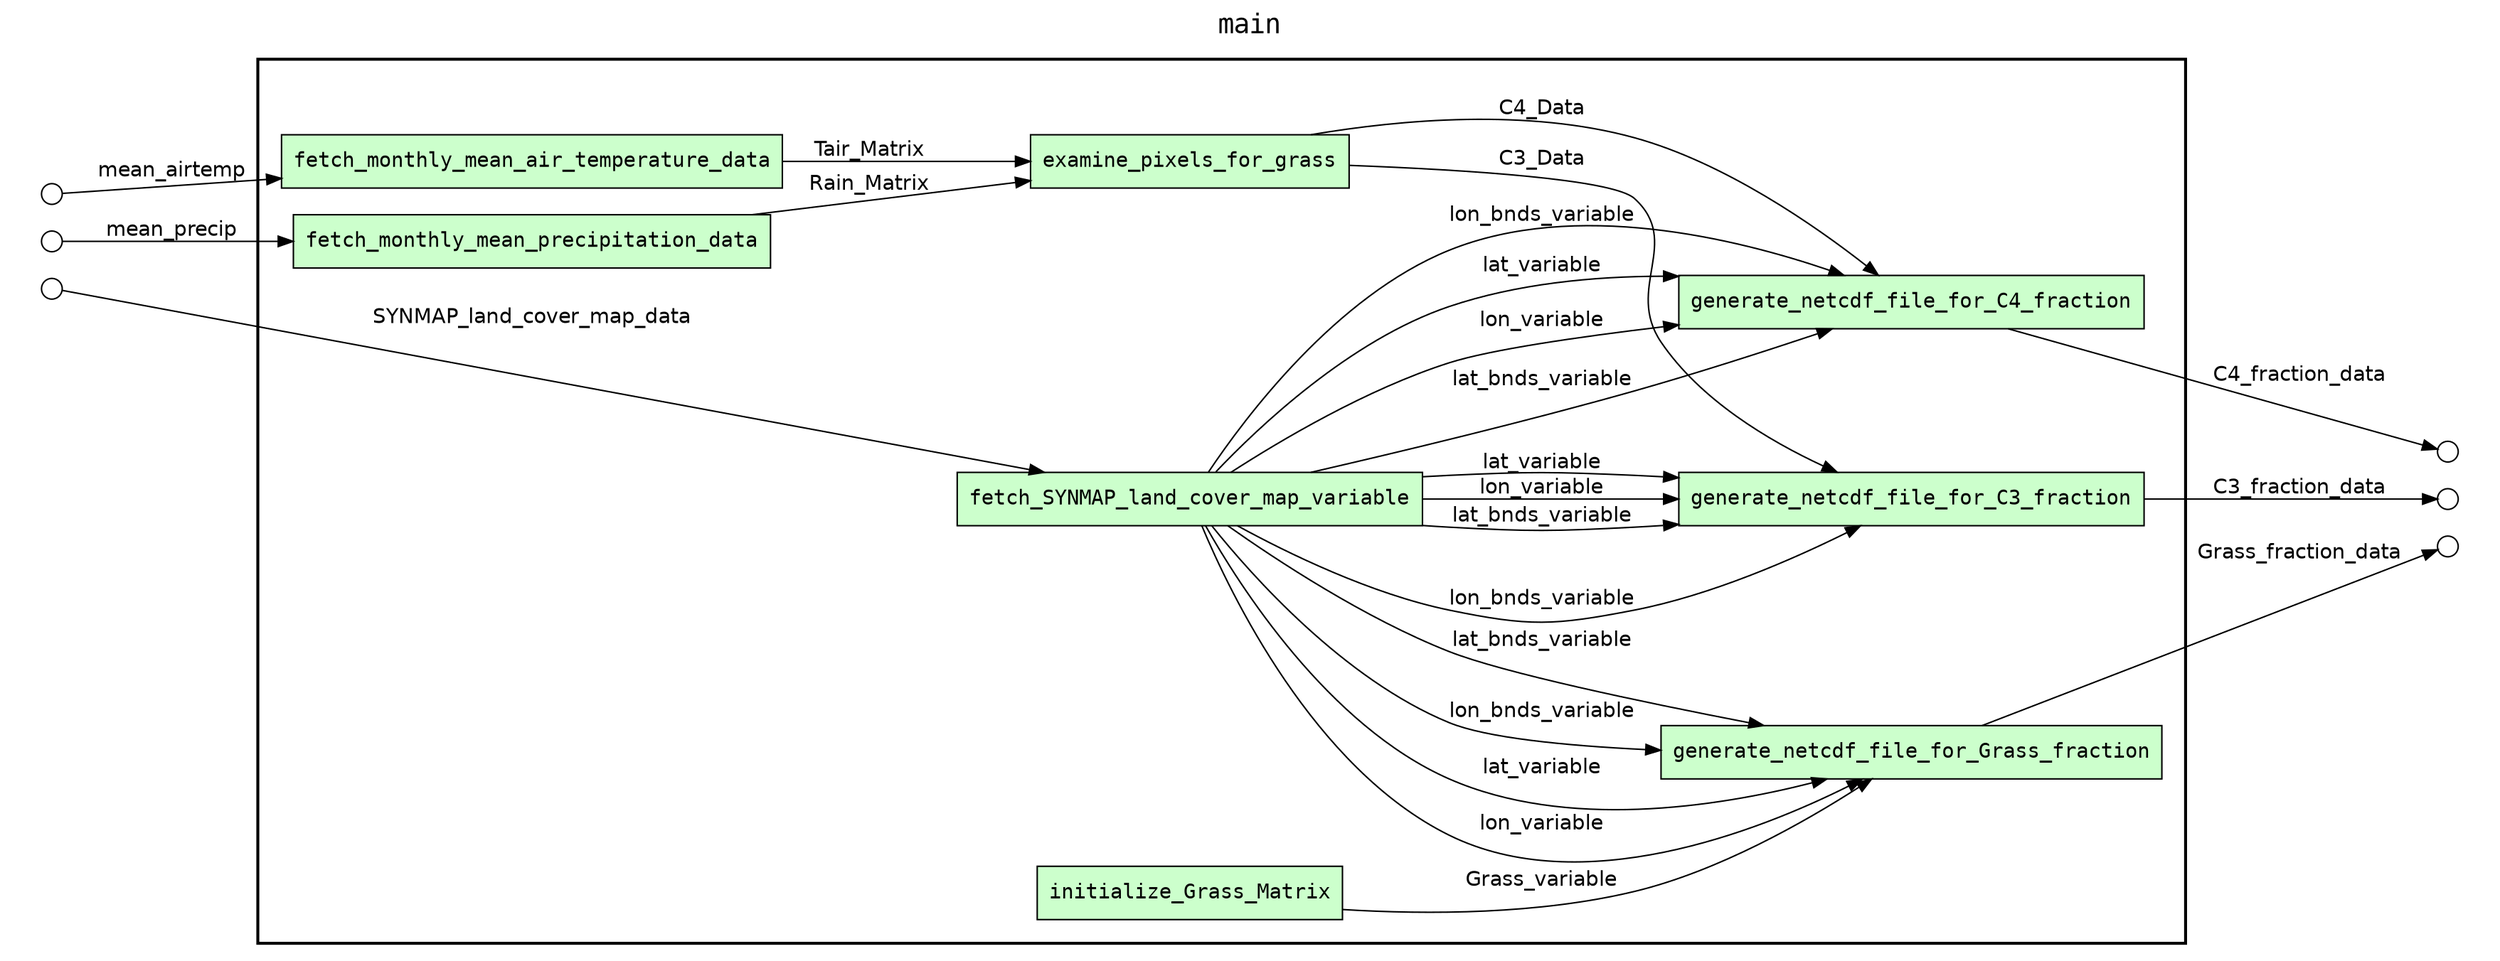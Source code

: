 
/* Start of top-level graph */
digraph Workflow {
rankdir=LR

/* Title for graph */
fontname=Courier; fontsize=18; labelloc=t
label=main

/* Start of double cluster for drawing box around nodes in workflow */
subgraph cluster_workflow_box_outer { label=""; color=black; penwidth=2
subgraph cluster_workflow_box_inner { label=""; color=white

/* Style for nodes representing atomic programs in workflow */
node[shape=box style=filled fillcolor="#CCFFCC" peripheries=1 fontname=Courier]

/* Nodes representing atomic programs in workflow */
fetch_SYNMAP_land_cover_map_variable
fetch_monthly_mean_air_temperature_data
fetch_monthly_mean_precipitation_data
initialize_Grass_Matrix
examine_pixels_for_grass
generate_netcdf_file_for_C3_fraction
generate_netcdf_file_for_C4_fraction
generate_netcdf_file_for_Grass_fraction

/* Style for edges representing channels between programs in workflow */
edge[fontname=Helvetica]

/* Edges representing channels between programs in workflow */
fetch_monthly_mean_air_temperature_data -> examine_pixels_for_grass [label=Tair_Matrix]
fetch_monthly_mean_precipitation_data -> examine_pixels_for_grass [label=Rain_Matrix]
fetch_SYNMAP_land_cover_map_variable -> generate_netcdf_file_for_C3_fraction [label=lon_variable]
fetch_SYNMAP_land_cover_map_variable -> generate_netcdf_file_for_C4_fraction [label=lon_variable]
fetch_SYNMAP_land_cover_map_variable -> generate_netcdf_file_for_Grass_fraction [label=lon_variable]
fetch_SYNMAP_land_cover_map_variable -> generate_netcdf_file_for_C3_fraction [label=lat_variable]
fetch_SYNMAP_land_cover_map_variable -> generate_netcdf_file_for_C4_fraction [label=lat_variable]
fetch_SYNMAP_land_cover_map_variable -> generate_netcdf_file_for_Grass_fraction [label=lat_variable]
fetch_SYNMAP_land_cover_map_variable -> generate_netcdf_file_for_C3_fraction [label=lon_bnds_variable]
fetch_SYNMAP_land_cover_map_variable -> generate_netcdf_file_for_C4_fraction [label=lon_bnds_variable]
fetch_SYNMAP_land_cover_map_variable -> generate_netcdf_file_for_Grass_fraction [label=lon_bnds_variable]
fetch_SYNMAP_land_cover_map_variable -> generate_netcdf_file_for_C3_fraction [label=lat_bnds_variable]
fetch_SYNMAP_land_cover_map_variable -> generate_netcdf_file_for_C4_fraction [label=lat_bnds_variable]
fetch_SYNMAP_land_cover_map_variable -> generate_netcdf_file_for_Grass_fraction [label=lat_bnds_variable]
examine_pixels_for_grass -> generate_netcdf_file_for_C3_fraction [label=C3_Data]
examine_pixels_for_grass -> generate_netcdf_file_for_C4_fraction [label=C4_Data]
initialize_Grass_Matrix -> generate_netcdf_file_for_Grass_fraction [label=Grass_variable]

/* End of double cluster for drawing box around nodes in workflow */
}}

/* Hidden double-cluster for grouping workflow input ports */
subgraph cluster_input_ports_group_outer { label=""; color=white
subgraph cluster_input_ports_group_inner { label=""; color=white

/* Style for nodes representing workflow input ports */
node[shape=circle style=filled fillcolor="#FFFFFF" peripheries=1 fontname=Courier width=0.2]

/* Nodes representing workflow input ports */
SYNMAP_land_cover_map_data_input_port [label=""]
mean_airtemp_input_port [label=""]
mean_precip_input_port [label=""]

/* End of double-cluster for grouping workflow input ports */
}}

/* Hidden double-cluster for grouping workflow output ports */
subgraph cluster_output_ports_group_outer { label=""; color=white
subgraph cluster_output_ports_group_inner { label=""; color=white

/* Style for nodes representing workflow output ports */
node[shape=circle style=filled fillcolor="#FFFFFF" peripheries=1 fontname=Courier width=0.2]

/* Nodes representing workflow output ports */
C3_fraction_data_output_port [label=""]
C4_fraction_data_output_port [label=""]
Grass_fraction_data_output_port [label=""]

/* End of double-cluster for grouping workflow output ports */
}}

/* Style for edges representing channels between programs and workflow input ports */
edge[fontname=Helvetica]

/* Edges representing channels between programs and workflow input ports */
SYNMAP_land_cover_map_data_input_port -> fetch_SYNMAP_land_cover_map_variable [label=SYNMAP_land_cover_map_data]
mean_airtemp_input_port -> fetch_monthly_mean_air_temperature_data [label=mean_airtemp]
mean_precip_input_port -> fetch_monthly_mean_precipitation_data [label=mean_precip]

/* Style for edges representing channels between programs and workflow output ports */
edge[fontname=Helvetica]

/* Edges representing channels between programs and workflow output ports */
generate_netcdf_file_for_C3_fraction -> C3_fraction_data_output_port [label=C3_fraction_data]
generate_netcdf_file_for_C4_fraction -> C4_fraction_data_output_port [label=C4_fraction_data]
generate_netcdf_file_for_Grass_fraction -> Grass_fraction_data_output_port [label=Grass_fraction_data]

/* End of top-level graph */
}
